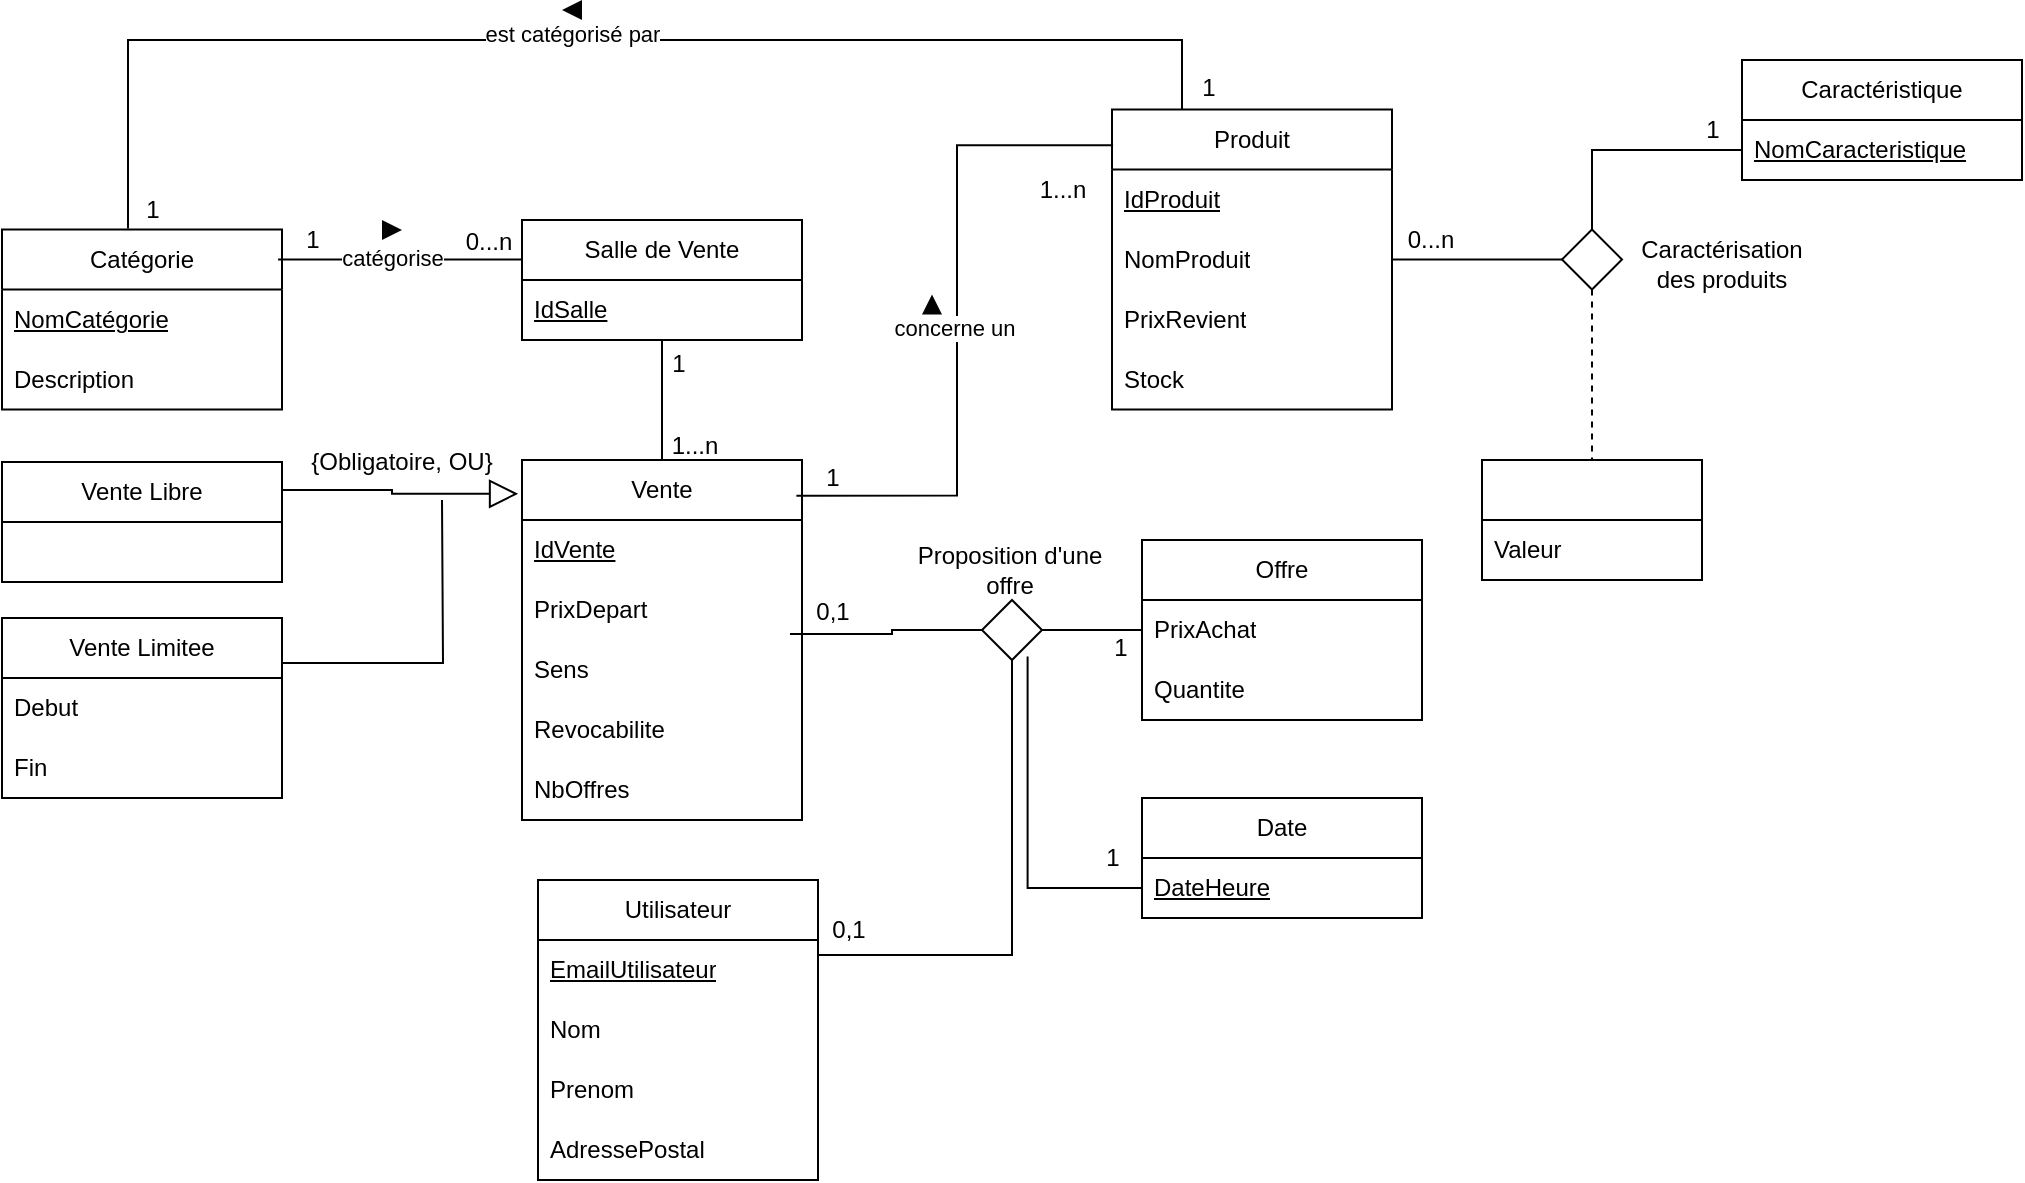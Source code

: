<mxfile version="24.8.6">
  <diagram id="R2lEEEUBdFMjLlhIrx00" name="Page-1">
    <mxGraphModel dx="1137" dy="663" grid="1" gridSize="10" guides="1" tooltips="1" connect="1" arrows="1" fold="1" page="1" pageScale="1" pageWidth="1100" pageHeight="850" math="0" shadow="0" extFonts="Permanent Marker^https://fonts.googleapis.com/css?family=Permanent+Marker">
      <root>
        <mxCell id="0" />
        <mxCell id="1" parent="0" />
        <mxCell id="Ggqdh9_-7A-ZIkTWF8em-8" value="Produit" style="swimlane;fontStyle=0;childLayout=stackLayout;horizontal=1;startSize=30;horizontalStack=0;resizeParent=1;resizeParentMax=0;resizeLast=0;collapsible=1;marginBottom=0;whiteSpace=wrap;html=1;" parent="1" vertex="1">
          <mxGeometry x="615" y="224.75" width="140" height="150" as="geometry">
            <mxRectangle x="485" y="120" width="80" height="30" as="alternateBounds" />
          </mxGeometry>
        </mxCell>
        <mxCell id="Ggqdh9_-7A-ZIkTWF8em-9" value="&lt;u&gt;IdProduit&lt;/u&gt;" style="text;strokeColor=none;fillColor=none;align=left;verticalAlign=middle;spacingLeft=4;spacingRight=4;overflow=hidden;points=[[0,0.5],[1,0.5]];portConstraint=eastwest;rotatable=0;whiteSpace=wrap;html=1;" parent="Ggqdh9_-7A-ZIkTWF8em-8" vertex="1">
          <mxGeometry y="30" width="140" height="30" as="geometry" />
        </mxCell>
        <mxCell id="Ggqdh9_-7A-ZIkTWF8em-10" value="NomProduit" style="text;strokeColor=none;fillColor=none;align=left;verticalAlign=middle;spacingLeft=4;spacingRight=4;overflow=hidden;points=[[0,0.5],[1,0.5]];portConstraint=eastwest;rotatable=0;whiteSpace=wrap;html=1;" parent="Ggqdh9_-7A-ZIkTWF8em-8" vertex="1">
          <mxGeometry y="60" width="140" height="30" as="geometry" />
        </mxCell>
        <mxCell id="Ggqdh9_-7A-ZIkTWF8em-11" value="PrixRevient" style="text;strokeColor=none;fillColor=none;align=left;verticalAlign=middle;spacingLeft=4;spacingRight=4;overflow=hidden;points=[[0,0.5],[1,0.5]];portConstraint=eastwest;rotatable=0;whiteSpace=wrap;html=1;" parent="Ggqdh9_-7A-ZIkTWF8em-8" vertex="1">
          <mxGeometry y="90" width="140" height="30" as="geometry" />
        </mxCell>
        <mxCell id="Ggqdh9_-7A-ZIkTWF8em-18" value="Stock" style="text;strokeColor=none;fillColor=none;align=left;verticalAlign=middle;spacingLeft=4;spacingRight=4;overflow=hidden;points=[[0,0.5],[1,0.5]];portConstraint=eastwest;rotatable=0;whiteSpace=wrap;html=1;" parent="Ggqdh9_-7A-ZIkTWF8em-8" vertex="1">
          <mxGeometry y="120" width="140" height="30" as="geometry" />
        </mxCell>
        <mxCell id="ZjdiVJFrD4wn3T4_e016-46" style="edgeStyle=orthogonalEdgeStyle;rounded=0;orthogonalLoop=1;jettySize=auto;html=1;exitX=1;exitY=0.25;exitDx=0;exitDy=0;endArrow=none;endFill=0;" parent="1" source="FZLIJTJYXw8WMC6VIrll-7" edge="1">
          <mxGeometry relative="1" as="geometry">
            <mxPoint x="280" y="420" as="targetPoint" />
          </mxGeometry>
        </mxCell>
        <mxCell id="FZLIJTJYXw8WMC6VIrll-7" value="Vente Limitee" style="swimlane;fontStyle=0;childLayout=stackLayout;horizontal=1;startSize=30;horizontalStack=0;resizeParent=1;resizeParentMax=0;resizeLast=0;collapsible=1;marginBottom=0;whiteSpace=wrap;html=1;" parent="1" vertex="1">
          <mxGeometry x="60" y="479" width="140" height="90" as="geometry" />
        </mxCell>
        <mxCell id="Ggqdh9_-7A-ZIkTWF8em-62" value="Debut" style="text;strokeColor=none;fillColor=none;align=left;verticalAlign=middle;spacingLeft=4;spacingRight=4;overflow=hidden;points=[[0,0.5],[1,0.5]];portConstraint=eastwest;rotatable=0;whiteSpace=wrap;html=1;" parent="FZLIJTJYXw8WMC6VIrll-7" vertex="1">
          <mxGeometry y="30" width="140" height="30" as="geometry" />
        </mxCell>
        <mxCell id="FZLIJTJYXw8WMC6VIrll-8" value="Fin" style="text;strokeColor=none;fillColor=none;align=left;verticalAlign=middle;spacingLeft=4;spacingRight=4;overflow=hidden;points=[[0,0.5],[1,0.5]];portConstraint=eastwest;rotatable=0;whiteSpace=wrap;html=1;" parent="FZLIJTJYXw8WMC6VIrll-7" vertex="1">
          <mxGeometry y="60" width="140" height="30" as="geometry" />
        </mxCell>
        <mxCell id="FZLIJTJYXw8WMC6VIrll-11" value="Vente Libre" style="swimlane;fontStyle=0;childLayout=stackLayout;horizontal=1;startSize=30;horizontalStack=0;resizeParent=1;resizeParentMax=0;resizeLast=0;collapsible=1;marginBottom=0;whiteSpace=wrap;html=1;" parent="1" vertex="1">
          <mxGeometry x="60" y="401" width="140" height="60" as="geometry" />
        </mxCell>
        <mxCell id="Ggqdh9_-7A-ZIkTWF8em-53" style="edgeStyle=orthogonalEdgeStyle;rounded=0;orthogonalLoop=1;jettySize=auto;html=1;exitX=0.5;exitY=0;exitDx=0;exitDy=0;entryX=0.5;entryY=1;entryDx=0;entryDy=0;endArrow=none;endFill=0;" parent="1" source="FZLIJTJYXw8WMC6VIrll-20" target="FZLIJTJYXw8WMC6VIrll-25" edge="1">
          <mxGeometry relative="1" as="geometry" />
        </mxCell>
        <mxCell id="FZLIJTJYXw8WMC6VIrll-20" value="Vente" style="swimlane;fontStyle=0;childLayout=stackLayout;horizontal=1;startSize=30;horizontalStack=0;resizeParent=1;resizeParentMax=0;resizeLast=0;collapsible=1;marginBottom=0;whiteSpace=wrap;html=1;" parent="1" vertex="1">
          <mxGeometry x="320" y="400" width="140" height="180" as="geometry" />
        </mxCell>
        <mxCell id="FZLIJTJYXw8WMC6VIrll-21" value="&lt;u&gt;IdVente&lt;/u&gt;" style="text;strokeColor=none;fillColor=none;align=left;verticalAlign=middle;spacingLeft=4;spacingRight=4;overflow=hidden;points=[[0,0.5],[1,0.5]];portConstraint=eastwest;rotatable=0;whiteSpace=wrap;html=1;" parent="FZLIJTJYXw8WMC6VIrll-20" vertex="1">
          <mxGeometry y="30" width="140" height="30" as="geometry" />
        </mxCell>
        <mxCell id="Ggqdh9_-7A-ZIkTWF8em-63" value="PrixDepart" style="text;strokeColor=none;fillColor=none;align=left;verticalAlign=middle;spacingLeft=4;spacingRight=4;overflow=hidden;points=[[0,0.5],[1,0.5]];portConstraint=eastwest;rotatable=0;whiteSpace=wrap;html=1;" parent="FZLIJTJYXw8WMC6VIrll-20" vertex="1">
          <mxGeometry y="60" width="140" height="30" as="geometry" />
        </mxCell>
        <mxCell id="ZjdiVJFrD4wn3T4_e016-25" value="Sens" style="text;strokeColor=none;fillColor=none;align=left;verticalAlign=middle;spacingLeft=4;spacingRight=4;overflow=hidden;points=[[0,0.5],[1,0.5]];portConstraint=eastwest;rotatable=0;whiteSpace=wrap;html=1;" parent="FZLIJTJYXw8WMC6VIrll-20" vertex="1">
          <mxGeometry y="90" width="140" height="30" as="geometry" />
        </mxCell>
        <mxCell id="ZjdiVJFrD4wn3T4_e016-27" value="Revocabilite" style="text;strokeColor=none;fillColor=none;align=left;verticalAlign=middle;spacingLeft=4;spacingRight=4;overflow=hidden;points=[[0,0.5],[1,0.5]];portConstraint=eastwest;rotatable=0;whiteSpace=wrap;html=1;" parent="FZLIJTJYXw8WMC6VIrll-20" vertex="1">
          <mxGeometry y="120" width="140" height="30" as="geometry" />
        </mxCell>
        <mxCell id="ZjdiVJFrD4wn3T4_e016-26" value="NbOffres" style="text;strokeColor=none;fillColor=none;align=left;verticalAlign=middle;spacingLeft=4;spacingRight=4;overflow=hidden;points=[[0,0.5],[1,0.5]];portConstraint=eastwest;rotatable=0;whiteSpace=wrap;html=1;" parent="FZLIJTJYXw8WMC6VIrll-20" vertex="1">
          <mxGeometry y="150" width="140" height="30" as="geometry" />
        </mxCell>
        <mxCell id="Ggqdh9_-7A-ZIkTWF8em-52" style="edgeStyle=orthogonalEdgeStyle;rounded=0;orthogonalLoop=1;jettySize=auto;html=1;exitX=0.5;exitY=0;exitDx=0;exitDy=0;endArrow=diamond;endFill=1;strokeWidth=1;endSize=13;entryX=0.5;entryY=0;entryDx=0;entryDy=0;" parent="1" source="FZLIJTJYXw8WMC6VIrll-25" target="FZLIJTJYXw8WMC6VIrll-25" edge="1">
          <mxGeometry relative="1" as="geometry" />
        </mxCell>
        <mxCell id="FZLIJTJYXw8WMC6VIrll-25" value="Salle de Vente" style="swimlane;fontStyle=0;childLayout=stackLayout;horizontal=1;startSize=30;horizontalStack=0;resizeParent=1;resizeParentMax=0;resizeLast=0;collapsible=1;marginBottom=0;whiteSpace=wrap;html=1;" parent="1" vertex="1">
          <mxGeometry x="320" y="280" width="140" height="60" as="geometry" />
        </mxCell>
        <mxCell id="FZLIJTJYXw8WMC6VIrll-26" value="&lt;u&gt;IdSalle&lt;/u&gt;" style="text;strokeColor=none;fillColor=none;align=left;verticalAlign=middle;spacingLeft=4;spacingRight=4;overflow=hidden;points=[[0,0.5],[1,0.5]];portConstraint=eastwest;rotatable=0;whiteSpace=wrap;html=1;" parent="FZLIJTJYXw8WMC6VIrll-25" vertex="1">
          <mxGeometry y="30" width="140" height="30" as="geometry" />
        </mxCell>
        <mxCell id="Ke0XYD_HMKUoC5TSIvPC-9" style="edgeStyle=orthogonalEdgeStyle;rounded=0;orthogonalLoop=1;jettySize=auto;html=1;exitX=1;exitY=0.25;exitDx=0;exitDy=0;entryX=0.5;entryY=1;entryDx=0;entryDy=0;endArrow=none;endFill=0;" edge="1" parent="1" source="Ggqdh9_-7A-ZIkTWF8em-24" target="Ke0XYD_HMKUoC5TSIvPC-2">
          <mxGeometry relative="1" as="geometry" />
        </mxCell>
        <mxCell id="Ggqdh9_-7A-ZIkTWF8em-24" value="Utilisateur" style="swimlane;fontStyle=0;childLayout=stackLayout;horizontal=1;startSize=30;horizontalStack=0;resizeParent=1;resizeParentMax=0;resizeLast=0;collapsible=1;marginBottom=0;whiteSpace=wrap;html=1;" parent="1" vertex="1">
          <mxGeometry x="328" y="610" width="140" height="150" as="geometry">
            <mxRectangle x="580" y="170" width="80" height="30" as="alternateBounds" />
          </mxGeometry>
        </mxCell>
        <mxCell id="Ggqdh9_-7A-ZIkTWF8em-25" value="&lt;u&gt;EmailUtilisateur&lt;/u&gt;" style="text;strokeColor=none;fillColor=none;align=left;verticalAlign=middle;spacingLeft=4;spacingRight=4;overflow=hidden;points=[[0,0.5],[1,0.5]];portConstraint=eastwest;rotatable=0;whiteSpace=wrap;html=1;" parent="Ggqdh9_-7A-ZIkTWF8em-24" vertex="1">
          <mxGeometry y="30" width="140" height="30" as="geometry" />
        </mxCell>
        <mxCell id="Ggqdh9_-7A-ZIkTWF8em-26" value="Nom" style="text;strokeColor=none;fillColor=none;align=left;verticalAlign=middle;spacingLeft=4;spacingRight=4;overflow=hidden;points=[[0,0.5],[1,0.5]];portConstraint=eastwest;rotatable=0;whiteSpace=wrap;html=1;" parent="Ggqdh9_-7A-ZIkTWF8em-24" vertex="1">
          <mxGeometry y="60" width="140" height="30" as="geometry" />
        </mxCell>
        <mxCell id="Ggqdh9_-7A-ZIkTWF8em-27" value="Prenom" style="text;strokeColor=none;fillColor=none;align=left;verticalAlign=middle;spacingLeft=4;spacingRight=4;overflow=hidden;points=[[0,0.5],[1,0.5]];portConstraint=eastwest;rotatable=0;whiteSpace=wrap;html=1;" parent="Ggqdh9_-7A-ZIkTWF8em-24" vertex="1">
          <mxGeometry y="90" width="140" height="30" as="geometry" />
        </mxCell>
        <mxCell id="Ggqdh9_-7A-ZIkTWF8em-29" value="AdressePostal" style="text;strokeColor=none;fillColor=none;align=left;verticalAlign=middle;spacingLeft=4;spacingRight=4;overflow=hidden;points=[[0,0.5],[1,0.5]];portConstraint=eastwest;rotatable=0;whiteSpace=wrap;html=1;" parent="Ggqdh9_-7A-ZIkTWF8em-24" vertex="1">
          <mxGeometry y="120" width="140" height="30" as="geometry" />
        </mxCell>
        <mxCell id="Ggqdh9_-7A-ZIkTWF8em-19" value="&lt;div&gt;Caractéristique&lt;/div&gt;" style="swimlane;fontStyle=0;childLayout=stackLayout;horizontal=1;startSize=30;horizontalStack=0;resizeParent=1;resizeParentMax=0;resizeLast=0;collapsible=1;marginBottom=0;whiteSpace=wrap;html=1;" parent="1" vertex="1">
          <mxGeometry x="930" y="200" width="140" height="60" as="geometry">
            <mxRectangle x="580" y="170" width="80" height="30" as="alternateBounds" />
          </mxGeometry>
        </mxCell>
        <mxCell id="Ggqdh9_-7A-ZIkTWF8em-20" value="&lt;u&gt;NomCaracteristique&lt;/u&gt;" style="text;strokeColor=none;fillColor=none;align=left;verticalAlign=middle;spacingLeft=4;spacingRight=4;overflow=hidden;points=[[0,0.5],[1,0.5]];portConstraint=eastwest;rotatable=0;whiteSpace=wrap;html=1;" parent="Ggqdh9_-7A-ZIkTWF8em-19" vertex="1">
          <mxGeometry y="30" width="140" height="30" as="geometry" />
        </mxCell>
        <mxCell id="FZLIJTJYXw8WMC6VIrll-30" value="&lt;div&gt;{Obligatoire, OU}&lt;/div&gt;" style="text;html=1;align=center;verticalAlign=middle;whiteSpace=wrap;rounded=0;" parent="1" vertex="1">
          <mxGeometry x="210" y="386" width="100" height="30" as="geometry" />
        </mxCell>
        <mxCell id="Ggqdh9_-7A-ZIkTWF8em-36" value="Offre" style="swimlane;fontStyle=0;childLayout=stackLayout;horizontal=1;startSize=30;horizontalStack=0;resizeParent=1;resizeParentMax=0;resizeLast=0;collapsible=1;marginBottom=0;whiteSpace=wrap;html=1;" parent="1" vertex="1">
          <mxGeometry x="630" y="440" width="140" height="90" as="geometry">
            <mxRectangle x="485" y="280" width="80" height="30" as="alternateBounds" />
          </mxGeometry>
        </mxCell>
        <mxCell id="Ggqdh9_-7A-ZIkTWF8em-38" value="PrixAchat" style="text;strokeColor=none;fillColor=none;align=left;verticalAlign=middle;spacingLeft=4;spacingRight=4;overflow=hidden;points=[[0,0.5],[1,0.5]];portConstraint=eastwest;rotatable=0;whiteSpace=wrap;html=1;" parent="Ggqdh9_-7A-ZIkTWF8em-36" vertex="1">
          <mxGeometry y="30" width="140" height="30" as="geometry" />
        </mxCell>
        <mxCell id="Ggqdh9_-7A-ZIkTWF8em-41" value="Quantite" style="text;strokeColor=none;fillColor=none;align=left;verticalAlign=middle;spacingLeft=4;spacingRight=4;overflow=hidden;points=[[0,0.5],[1,0.5]];portConstraint=eastwest;rotatable=0;whiteSpace=wrap;html=1;" parent="Ggqdh9_-7A-ZIkTWF8em-36" vertex="1">
          <mxGeometry y="60" width="140" height="30" as="geometry" />
        </mxCell>
        <mxCell id="Ggqdh9_-7A-ZIkTWF8em-42" value="Catégorie" style="swimlane;fontStyle=0;childLayout=stackLayout;horizontal=1;startSize=30;horizontalStack=0;resizeParent=1;resizeParentMax=0;resizeLast=0;collapsible=1;marginBottom=0;whiteSpace=wrap;html=1;" parent="1" vertex="1">
          <mxGeometry x="60" y="284.75" width="140" height="90" as="geometry" />
        </mxCell>
        <mxCell id="Ggqdh9_-7A-ZIkTWF8em-43" value="&lt;u&gt;NomCatégorie&lt;/u&gt;" style="text;strokeColor=none;fillColor=none;align=left;verticalAlign=middle;spacingLeft=4;spacingRight=4;overflow=hidden;points=[[0,0.5],[1,0.5]];portConstraint=eastwest;rotatable=0;whiteSpace=wrap;html=1;" parent="Ggqdh9_-7A-ZIkTWF8em-42" vertex="1">
          <mxGeometry y="30" width="140" height="30" as="geometry" />
        </mxCell>
        <mxCell id="Ggqdh9_-7A-ZIkTWF8em-44" value="Description" style="text;strokeColor=none;fillColor=none;align=left;verticalAlign=middle;spacingLeft=4;spacingRight=4;overflow=hidden;points=[[0,0.5],[1,0.5]];portConstraint=eastwest;rotatable=0;whiteSpace=wrap;html=1;" parent="Ggqdh9_-7A-ZIkTWF8em-42" vertex="1">
          <mxGeometry y="60" width="140" height="30" as="geometry" />
        </mxCell>
        <mxCell id="Ggqdh9_-7A-ZIkTWF8em-50" style="edgeStyle=orthogonalEdgeStyle;rounded=0;orthogonalLoop=1;jettySize=auto;html=1;exitX=0;exitY=0.25;exitDx=0;exitDy=0;entryX=0.986;entryY=0.167;entryDx=0;entryDy=0;entryPerimeter=0;endArrow=none;endFill=0;" parent="1" source="FZLIJTJYXw8WMC6VIrll-25" target="Ggqdh9_-7A-ZIkTWF8em-42" edge="1">
          <mxGeometry relative="1" as="geometry">
            <Array as="points">
              <mxPoint x="320" y="300" />
            </Array>
          </mxGeometry>
        </mxCell>
        <mxCell id="Ke0XYD_HMKUoC5TSIvPC-23" value="catégorise" style="edgeLabel;html=1;align=center;verticalAlign=middle;resizable=0;points=[];" vertex="1" connectable="0" parent="Ggqdh9_-7A-ZIkTWF8em-50">
          <mxGeometry x="0.101" y="-1" relative="1" as="geometry">
            <mxPoint as="offset" />
          </mxGeometry>
        </mxCell>
        <mxCell id="ZjdiVJFrD4wn3T4_e016-6" value="1" style="text;html=1;align=center;verticalAlign=middle;resizable=0;points=[];autosize=1;strokeColor=none;fillColor=none;" parent="1" vertex="1">
          <mxGeometry x="200" y="275" width="30" height="30" as="geometry" />
        </mxCell>
        <mxCell id="ZjdiVJFrD4wn3T4_e016-7" value="0...n" style="text;html=1;align=center;verticalAlign=middle;resizable=0;points=[];autosize=1;strokeColor=none;fillColor=none;" parent="1" vertex="1">
          <mxGeometry x="278" y="276" width="50" height="30" as="geometry" />
        </mxCell>
        <mxCell id="ZjdiVJFrD4wn3T4_e016-10" value="1...n" style="text;html=1;align=center;verticalAlign=middle;resizable=0;points=[];autosize=1;strokeColor=none;fillColor=none;" parent="1" vertex="1">
          <mxGeometry x="565" y="250" width="50" height="30" as="geometry" />
        </mxCell>
        <mxCell id="ZjdiVJFrD4wn3T4_e016-11" value="1" style="text;html=1;align=center;verticalAlign=middle;resizable=0;points=[];autosize=1;strokeColor=none;fillColor=none;" parent="1" vertex="1">
          <mxGeometry x="383" y="337" width="30" height="30" as="geometry" />
        </mxCell>
        <mxCell id="ZjdiVJFrD4wn3T4_e016-12" value="1...n" style="text;html=1;align=center;verticalAlign=middle;resizable=0;points=[];autosize=1;strokeColor=none;fillColor=none;" parent="1" vertex="1">
          <mxGeometry x="381" y="378" width="50" height="30" as="geometry" />
        </mxCell>
        <mxCell id="ZjdiVJFrD4wn3T4_e016-13" value="1" style="text;html=1;align=center;verticalAlign=middle;resizable=0;points=[];autosize=1;strokeColor=none;fillColor=none;" parent="1" vertex="1">
          <mxGeometry x="460" y="394" width="30" height="30" as="geometry" />
        </mxCell>
        <mxCell id="ZjdiVJFrD4wn3T4_e016-15" value="1" style="text;html=1;align=center;verticalAlign=middle;resizable=0;points=[];autosize=1;strokeColor=none;fillColor=none;" parent="1" vertex="1">
          <mxGeometry x="648" y="199" width="30" height="30" as="geometry" />
        </mxCell>
        <mxCell id="ZjdiVJFrD4wn3T4_e016-20" value="" style="swimlane;fontStyle=0;childLayout=stackLayout;horizontal=1;startSize=30;horizontalStack=0;resizeParent=1;resizeParentMax=0;resizeLast=0;collapsible=1;marginBottom=0;whiteSpace=wrap;html=1;" parent="1" vertex="1">
          <mxGeometry x="800" y="400" width="110" height="60" as="geometry">
            <mxRectangle x="580" y="170" width="80" height="30" as="alternateBounds" />
          </mxGeometry>
        </mxCell>
        <mxCell id="ZjdiVJFrD4wn3T4_e016-22" value="Valeur" style="text;strokeColor=none;fillColor=none;align=left;verticalAlign=middle;spacingLeft=4;spacingRight=4;overflow=hidden;points=[[0,0.5],[1,0.5]];portConstraint=eastwest;rotatable=0;whiteSpace=wrap;html=1;" parent="ZjdiVJFrD4wn3T4_e016-20" vertex="1">
          <mxGeometry y="30" width="110" height="30" as="geometry" />
        </mxCell>
        <mxCell id="ZjdiVJFrD4wn3T4_e016-37" style="edgeStyle=orthogonalEdgeStyle;rounded=0;orthogonalLoop=1;jettySize=auto;html=1;exitX=0.98;exitY=0.099;exitDx=0;exitDy=0;entryX=0.004;entryY=0.119;entryDx=0;entryDy=0;entryPerimeter=0;exitPerimeter=0;endArrow=none;endFill=0;" parent="1" source="FZLIJTJYXw8WMC6VIrll-20" target="Ggqdh9_-7A-ZIkTWF8em-8" edge="1">
          <mxGeometry relative="1" as="geometry" />
        </mxCell>
        <mxCell id="Ke0XYD_HMKUoC5TSIvPC-10" value="concerne un" style="edgeLabel;html=1;align=center;verticalAlign=middle;resizable=0;points=[];" vertex="1" connectable="0" parent="ZjdiVJFrD4wn3T4_e016-37">
          <mxGeometry x="-0.016" y="3" relative="1" as="geometry">
            <mxPoint x="1" as="offset" />
          </mxGeometry>
        </mxCell>
        <mxCell id="ZjdiVJFrD4wn3T4_e016-38" style="edgeStyle=orthogonalEdgeStyle;rounded=0;orthogonalLoop=1;jettySize=auto;html=1;exitX=0.25;exitY=0;exitDx=0;exitDy=0;entryX=0.45;entryY=-0.006;entryDx=0;entryDy=0;entryPerimeter=0;endArrow=none;endFill=0;" parent="1" source="Ggqdh9_-7A-ZIkTWF8em-8" target="Ggqdh9_-7A-ZIkTWF8em-42" edge="1">
          <mxGeometry relative="1" as="geometry">
            <Array as="points">
              <mxPoint x="645" y="190" />
              <mxPoint x="183" y="190" />
            </Array>
          </mxGeometry>
        </mxCell>
        <mxCell id="Ke0XYD_HMKUoC5TSIvPC-11" value="est catégorisé par" style="edgeLabel;html=1;align=center;verticalAlign=middle;resizable=0;points=[];" vertex="1" connectable="0" parent="ZjdiVJFrD4wn3T4_e016-38">
          <mxGeometry x="0.036" y="-3" relative="1" as="geometry">
            <mxPoint as="offset" />
          </mxGeometry>
        </mxCell>
        <mxCell id="ZjdiVJFrD4wn3T4_e016-39" value="" style="rhombus;whiteSpace=wrap;html=1;" parent="1" vertex="1">
          <mxGeometry x="840" y="284.75" width="30" height="30" as="geometry" />
        </mxCell>
        <mxCell id="ZjdiVJFrD4wn3T4_e016-40" style="edgeStyle=orthogonalEdgeStyle;rounded=0;orthogonalLoop=1;jettySize=auto;html=1;exitX=1;exitY=0.5;exitDx=0;exitDy=0;entryX=0;entryY=0.5;entryDx=0;entryDy=0;endArrow=none;endFill=0;" parent="1" source="Ggqdh9_-7A-ZIkTWF8em-10" target="ZjdiVJFrD4wn3T4_e016-39" edge="1">
          <mxGeometry relative="1" as="geometry" />
        </mxCell>
        <mxCell id="ZjdiVJFrD4wn3T4_e016-41" style="edgeStyle=orthogonalEdgeStyle;rounded=0;orthogonalLoop=1;jettySize=auto;html=1;exitX=0;exitY=0.5;exitDx=0;exitDy=0;entryX=0.5;entryY=0;entryDx=0;entryDy=0;endArrow=none;endFill=0;" parent="1" source="Ggqdh9_-7A-ZIkTWF8em-20" target="ZjdiVJFrD4wn3T4_e016-39" edge="1">
          <mxGeometry relative="1" as="geometry" />
        </mxCell>
        <mxCell id="ZjdiVJFrD4wn3T4_e016-42" style="edgeStyle=orthogonalEdgeStyle;rounded=0;orthogonalLoop=1;jettySize=auto;html=1;exitX=0.5;exitY=1;exitDx=0;exitDy=0;endArrow=none;endFill=0;dashed=1;entryX=0.5;entryY=0;entryDx=0;entryDy=0;" parent="1" source="ZjdiVJFrD4wn3T4_e016-39" target="ZjdiVJFrD4wn3T4_e016-20" edge="1">
          <mxGeometry relative="1" as="geometry">
            <Array as="points">
              <mxPoint x="855" y="350" />
              <mxPoint x="855" y="350" />
            </Array>
            <mxPoint x="915" y="380" as="targetPoint" />
          </mxGeometry>
        </mxCell>
        <mxCell id="ZjdiVJFrD4wn3T4_e016-44" style="edgeStyle=orthogonalEdgeStyle;rounded=0;orthogonalLoop=1;jettySize=auto;html=1;exitX=1;exitY=0.25;exitDx=0;exitDy=0;entryX=-0.014;entryY=0.094;entryDx=0;entryDy=0;entryPerimeter=0;endArrow=block;endFill=0;endSize=12;" parent="1" source="FZLIJTJYXw8WMC6VIrll-11" target="FZLIJTJYXw8WMC6VIrll-20" edge="1">
          <mxGeometry relative="1" as="geometry">
            <Array as="points">
              <mxPoint x="255" y="415" />
              <mxPoint x="255" y="417" />
            </Array>
          </mxGeometry>
        </mxCell>
        <mxCell id="ZjdiVJFrD4wn3T4_e016-48" value="1" style="text;html=1;align=center;verticalAlign=middle;resizable=0;points=[];autosize=1;strokeColor=none;fillColor=none;" parent="1" vertex="1">
          <mxGeometry x="120" y="259.5" width="30" height="30" as="geometry" />
        </mxCell>
        <mxCell id="Ke0XYD_HMKUoC5TSIvPC-5" style="edgeStyle=orthogonalEdgeStyle;rounded=0;orthogonalLoop=1;jettySize=auto;html=1;exitX=1;exitY=0.5;exitDx=0;exitDy=0;endArrow=none;endFill=0;" edge="1" parent="1" source="Ke0XYD_HMKUoC5TSIvPC-2" target="Ggqdh9_-7A-ZIkTWF8em-38">
          <mxGeometry relative="1" as="geometry" />
        </mxCell>
        <mxCell id="Ke0XYD_HMKUoC5TSIvPC-2" value="" style="rhombus;whiteSpace=wrap;html=1;" vertex="1" parent="1">
          <mxGeometry x="550" y="470" width="30" height="30" as="geometry" />
        </mxCell>
        <mxCell id="Ke0XYD_HMKUoC5TSIvPC-3" style="edgeStyle=orthogonalEdgeStyle;rounded=0;orthogonalLoop=1;jettySize=auto;html=1;exitX=0.957;exitY=0.9;exitDx=0;exitDy=0;entryX=0;entryY=0.5;entryDx=0;entryDy=0;endArrow=none;endFill=0;exitPerimeter=0;" edge="1" parent="1" source="Ggqdh9_-7A-ZIkTWF8em-63" target="Ke0XYD_HMKUoC5TSIvPC-2">
          <mxGeometry relative="1" as="geometry" />
        </mxCell>
        <mxCell id="Ke0XYD_HMKUoC5TSIvPC-12" value="Caractérisation des produits" style="text;html=1;align=center;verticalAlign=middle;whiteSpace=wrap;rounded=0;" vertex="1" parent="1">
          <mxGeometry x="870" y="289.5" width="100" height="25" as="geometry" />
        </mxCell>
        <mxCell id="Ke0XYD_HMKUoC5TSIvPC-13" value="Proposition d&#39;une offre" style="text;html=1;align=center;verticalAlign=middle;whiteSpace=wrap;rounded=0;" vertex="1" parent="1">
          <mxGeometry x="514" y="442" width="100" height="25" as="geometry" />
        </mxCell>
        <mxCell id="Ke0XYD_HMKUoC5TSIvPC-15" value="0,1" style="text;html=1;align=center;verticalAlign=middle;resizable=0;points=[];autosize=1;strokeColor=none;fillColor=none;" vertex="1" parent="1">
          <mxGeometry x="455" y="461" width="40" height="30" as="geometry" />
        </mxCell>
        <mxCell id="Ke0XYD_HMKUoC5TSIvPC-16" value="1" style="text;html=1;align=center;verticalAlign=middle;resizable=0;points=[];autosize=1;strokeColor=none;fillColor=none;" vertex="1" parent="1">
          <mxGeometry x="604" y="479" width="30" height="30" as="geometry" />
        </mxCell>
        <mxCell id="Ke0XYD_HMKUoC5TSIvPC-17" value="0,1" style="text;html=1;align=center;verticalAlign=middle;resizable=0;points=[];autosize=1;strokeColor=none;fillColor=none;" vertex="1" parent="1">
          <mxGeometry x="463" y="620" width="40" height="30" as="geometry" />
        </mxCell>
        <mxCell id="Ke0XYD_HMKUoC5TSIvPC-18" value="0...n" style="text;html=1;align=center;verticalAlign=middle;resizable=0;points=[];autosize=1;strokeColor=none;fillColor=none;" vertex="1" parent="1">
          <mxGeometry x="749" y="275" width="50" height="30" as="geometry" />
        </mxCell>
        <mxCell id="Ke0XYD_HMKUoC5TSIvPC-19" value="1" style="text;html=1;align=center;verticalAlign=middle;resizable=0;points=[];autosize=1;strokeColor=none;fillColor=none;" vertex="1" parent="1">
          <mxGeometry x="900" y="220" width="30" height="30" as="geometry" />
        </mxCell>
        <mxCell id="Ke0XYD_HMKUoC5TSIvPC-24" value="" style="triangle;whiteSpace=wrap;html=1;fillColor=#030303;fillStyle=solid;strokeColor=none;" vertex="1" parent="1">
          <mxGeometry x="250" y="280" width="10" height="10" as="geometry" />
        </mxCell>
        <mxCell id="Ke0XYD_HMKUoC5TSIvPC-25" value="" style="triangle;whiteSpace=wrap;html=1;fillColor=#030303;fillStyle=solid;strokeColor=none;rotation=-180;" vertex="1" parent="1">
          <mxGeometry x="340" y="170" width="10" height="10" as="geometry" />
        </mxCell>
        <mxCell id="Ke0XYD_HMKUoC5TSIvPC-26" value="" style="triangle;whiteSpace=wrap;html=1;fillColor=#030303;fillStyle=solid;strokeColor=none;rotation=-90;" vertex="1" parent="1">
          <mxGeometry x="520" y="317.25" width="10" height="10" as="geometry" />
        </mxCell>
        <mxCell id="Ke0XYD_HMKUoC5TSIvPC-27" value="Date" style="swimlane;fontStyle=0;childLayout=stackLayout;horizontal=1;startSize=30;horizontalStack=0;resizeParent=1;resizeParentMax=0;resizeLast=0;collapsible=1;marginBottom=0;whiteSpace=wrap;html=1;" vertex="1" parent="1">
          <mxGeometry x="630" y="569" width="140" height="60" as="geometry">
            <mxRectangle x="485" y="280" width="80" height="30" as="alternateBounds" />
          </mxGeometry>
        </mxCell>
        <mxCell id="Ke0XYD_HMKUoC5TSIvPC-28" value="&lt;u&gt;DateHeure&lt;/u&gt;" style="text;strokeColor=none;fillColor=none;align=left;verticalAlign=middle;spacingLeft=4;spacingRight=4;overflow=hidden;points=[[0,0.5],[1,0.5]];portConstraint=eastwest;rotatable=0;whiteSpace=wrap;html=1;" vertex="1" parent="Ke0XYD_HMKUoC5TSIvPC-27">
          <mxGeometry y="30" width="140" height="30" as="geometry" />
        </mxCell>
        <mxCell id="Ke0XYD_HMKUoC5TSIvPC-32" style="edgeStyle=orthogonalEdgeStyle;rounded=0;orthogonalLoop=1;jettySize=auto;html=1;exitX=0;exitY=0.5;exitDx=0;exitDy=0;entryX=0.76;entryY=0.94;entryDx=0;entryDy=0;entryPerimeter=0;endArrow=none;endFill=0;" edge="1" parent="1" source="Ke0XYD_HMKUoC5TSIvPC-28" target="Ke0XYD_HMKUoC5TSIvPC-2">
          <mxGeometry relative="1" as="geometry" />
        </mxCell>
        <mxCell id="Ke0XYD_HMKUoC5TSIvPC-33" value="1" style="text;html=1;align=center;verticalAlign=middle;resizable=0;points=[];autosize=1;strokeColor=none;fillColor=none;" vertex="1" parent="1">
          <mxGeometry x="600" y="584" width="30" height="30" as="geometry" />
        </mxCell>
      </root>
    </mxGraphModel>
  </diagram>
</mxfile>

